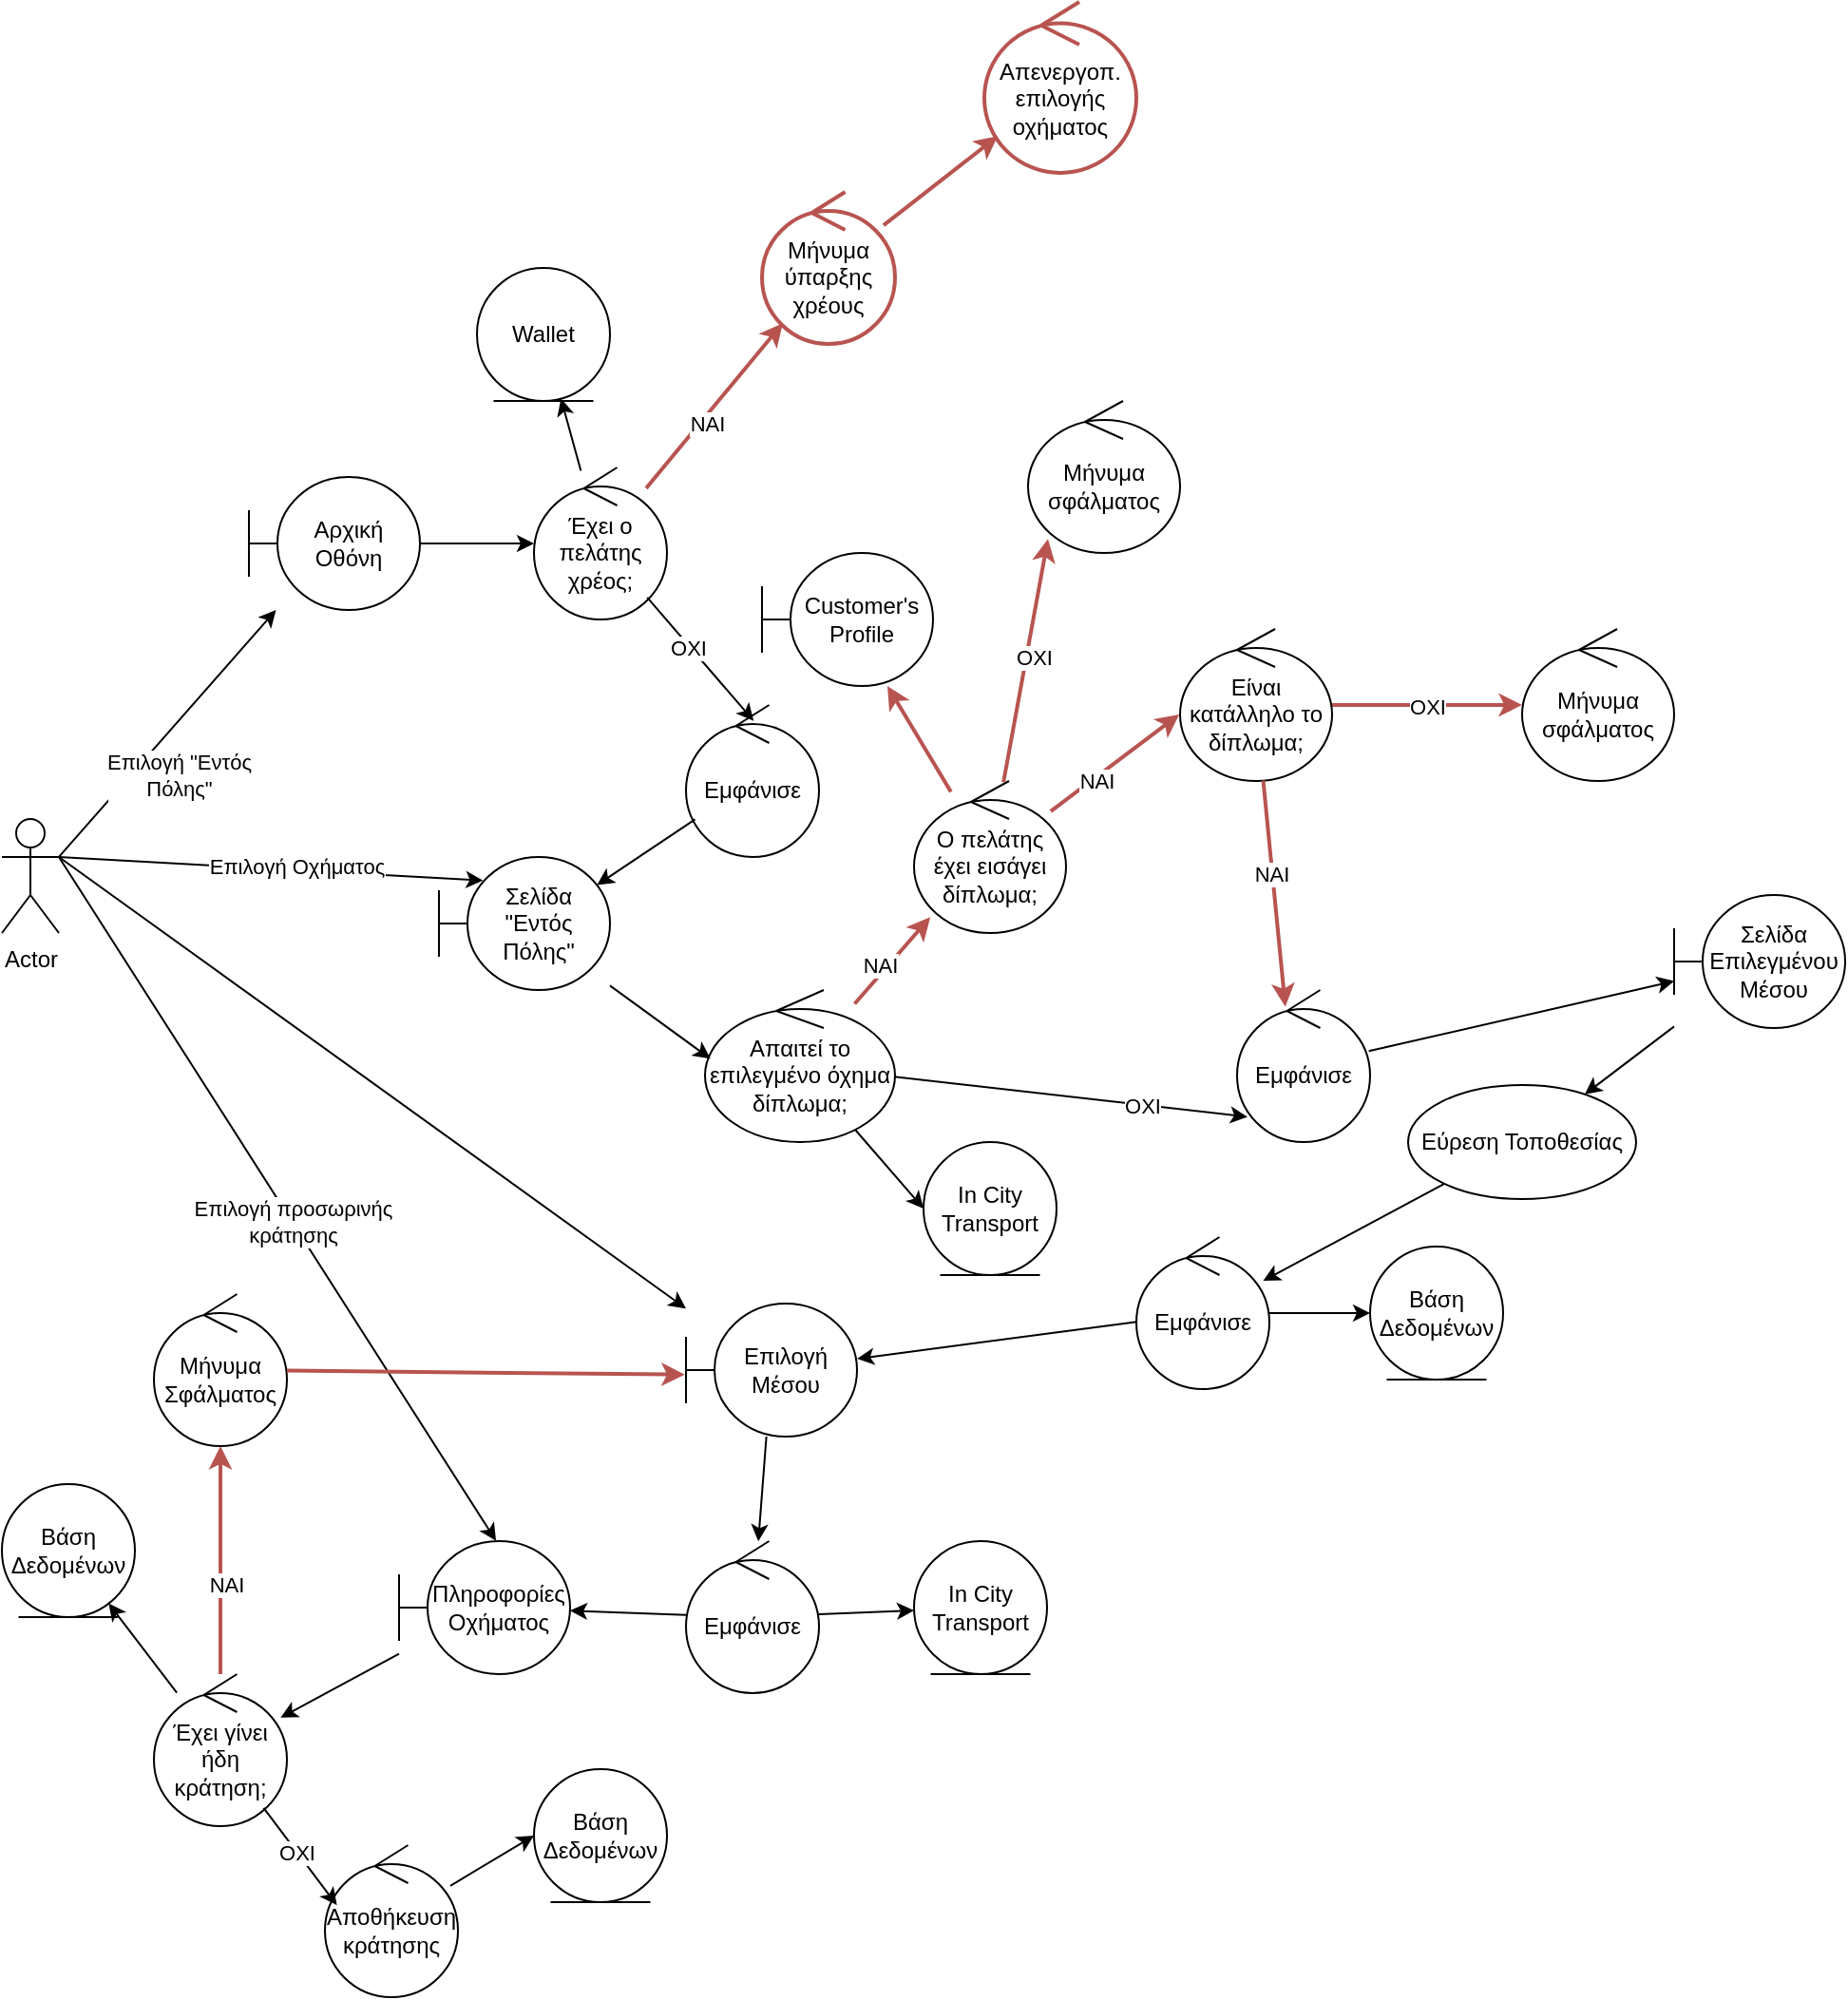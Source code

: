 <mxfile>
    <diagram name="Επιλογή Μέσου Μετακίνησης" id="LMLPMtf7ALw_Q4-HfFrC">
        <mxGraphModel dx="1243" dy="2121" grid="1" gridSize="10" guides="1" tooltips="1" connect="1" arrows="1" fold="1" page="1" pageScale="1" pageWidth="827" pageHeight="1169" math="0" shadow="0">
            <root>
                <mxCell id="0"/>
                <mxCell id="1" parent="0"/>
                <mxCell id="Tk8j7c15YgIE_sbvmRS2-9" style="rounded=0;orthogonalLoop=1;jettySize=auto;html=1;exitX=1;exitY=0.333;exitDx=0;exitDy=0;exitPerimeter=0;" parent="1" source="Tk8j7c15YgIE_sbvmRS2-1" target="Tk8j7c15YgIE_sbvmRS2-7" edge="1">
                    <mxGeometry relative="1" as="geometry"/>
                </mxCell>
                <mxCell id="Tk8j7c15YgIE_sbvmRS2-10" value="Επιλογή &quot;Εντός&lt;div&gt;Πόλης&quot;&lt;br&gt;&lt;/div&gt;" style="edgeLabel;html=1;align=center;verticalAlign=middle;resizable=0;points=[];" parent="Tk8j7c15YgIE_sbvmRS2-9" vertex="1" connectable="0">
                    <mxGeometry x="-0.4" relative="1" as="geometry">
                        <mxPoint x="28" y="-4" as="offset"/>
                    </mxGeometry>
                </mxCell>
                <mxCell id="5Ba9WoWl8ZpEdoUwCl-l-32" style="edgeStyle=none;rounded=0;orthogonalLoop=1;jettySize=auto;html=1;exitX=1;exitY=0.333;exitDx=0;exitDy=0;exitPerimeter=0;" parent="1" source="Tk8j7c15YgIE_sbvmRS2-1" target="5Ba9WoWl8ZpEdoUwCl-l-30" edge="1">
                    <mxGeometry relative="1" as="geometry"/>
                </mxCell>
                <mxCell id="Tk8j7c15YgIE_sbvmRS2-1" value="Actor" style="shape=umlActor;verticalLabelPosition=bottom;verticalAlign=top;html=1;" parent="1" vertex="1">
                    <mxGeometry x="160" y="260" width="30" height="60" as="geometry"/>
                </mxCell>
                <mxCell id="5Ba9WoWl8ZpEdoUwCl-l-9" value="" style="rounded=0;orthogonalLoop=1;jettySize=auto;html=1;" parent="1" source="Tk8j7c15YgIE_sbvmRS2-7" target="5Ba9WoWl8ZpEdoUwCl-l-8" edge="1">
                    <mxGeometry relative="1" as="geometry"/>
                </mxCell>
                <mxCell id="Tk8j7c15YgIE_sbvmRS2-7" value="Αρχική Οθόνη" style="shape=umlBoundary;whiteSpace=wrap;html=1;" parent="1" vertex="1">
                    <mxGeometry x="290" y="80" width="90" height="70" as="geometry"/>
                </mxCell>
                <mxCell id="Tk8j7c15YgIE_sbvmRS2-11" value="Απενεργοπ. επιλογής οχήματος" style="ellipse;shape=umlControl;whiteSpace=wrap;html=1;fillColor=default;strokeColor=#b85450;strokeWidth=2;" parent="1" vertex="1">
                    <mxGeometry x="677" y="-170" width="80" height="90" as="geometry"/>
                </mxCell>
                <mxCell id="5Ba9WoWl8ZpEdoUwCl-l-12" value="" style="edgeStyle=none;rounded=0;orthogonalLoop=1;jettySize=auto;html=1;fillColor=#f8cecc;strokeColor=#b85450;strokeWidth=2;" parent="1" source="5Ba9WoWl8ZpEdoUwCl-l-8" target="5Ba9WoWl8ZpEdoUwCl-l-10" edge="1">
                    <mxGeometry relative="1" as="geometry"/>
                </mxCell>
                <mxCell id="5Ba9WoWl8ZpEdoUwCl-l-46" value="ΝΑΙ" style="edgeLabel;html=1;align=center;verticalAlign=middle;resizable=0;points=[];" parent="5Ba9WoWl8ZpEdoUwCl-l-12" vertex="1" connectable="0">
                    <mxGeometry x="-0.175" y="-3" relative="1" as="geometry">
                        <mxPoint as="offset"/>
                    </mxGeometry>
                </mxCell>
                <mxCell id="3" value="" style="edgeStyle=none;html=1;" parent="1" source="5Ba9WoWl8ZpEdoUwCl-l-8" target="2" edge="1">
                    <mxGeometry relative="1" as="geometry"/>
                </mxCell>
                <mxCell id="5Ba9WoWl8ZpEdoUwCl-l-8" value="Έχει ο πελάτης χρέος;" style="ellipse;shape=umlControl;whiteSpace=wrap;html=1;" parent="1" vertex="1">
                    <mxGeometry x="440" y="75" width="70" height="80" as="geometry"/>
                </mxCell>
                <mxCell id="5Ba9WoWl8ZpEdoUwCl-l-11" value="" style="edgeStyle=none;rounded=0;orthogonalLoop=1;jettySize=auto;html=1;fillColor=#f8cecc;strokeColor=#b85450;strokeWidth=2;" parent="1" source="5Ba9WoWl8ZpEdoUwCl-l-10" target="Tk8j7c15YgIE_sbvmRS2-11" edge="1">
                    <mxGeometry relative="1" as="geometry"/>
                </mxCell>
                <mxCell id="5Ba9WoWl8ZpEdoUwCl-l-10" value="Μήνυμα ύπαρξης χρέους" style="ellipse;shape=umlControl;whiteSpace=wrap;html=1;fillColor=default;strokeColor=#b85450;strokeWidth=2;" parent="1" vertex="1">
                    <mxGeometry x="560" y="-70" width="70" height="80" as="geometry"/>
                </mxCell>
                <mxCell id="5Ba9WoWl8ZpEdoUwCl-l-13" value="Εμφάνισε" style="ellipse;shape=umlControl;whiteSpace=wrap;html=1;" parent="1" vertex="1">
                    <mxGeometry x="520" y="200" width="70" height="80" as="geometry"/>
                </mxCell>
                <mxCell id="5Ba9WoWl8ZpEdoUwCl-l-14" style="edgeStyle=none;rounded=0;orthogonalLoop=1;jettySize=auto;html=1;entryX=0.509;entryY=0.105;entryDx=0;entryDy=0;entryPerimeter=0;" parent="1" source="5Ba9WoWl8ZpEdoUwCl-l-8" target="5Ba9WoWl8ZpEdoUwCl-l-13" edge="1">
                    <mxGeometry relative="1" as="geometry"/>
                </mxCell>
                <mxCell id="5Ba9WoWl8ZpEdoUwCl-l-47" value="ΟΧΙ" style="edgeLabel;html=1;align=center;verticalAlign=middle;resizable=0;points=[];" parent="5Ba9WoWl8ZpEdoUwCl-l-14" vertex="1" connectable="0">
                    <mxGeometry x="-0.206" y="-1" relative="1" as="geometry">
                        <mxPoint as="offset"/>
                    </mxGeometry>
                </mxCell>
                <mxCell id="5Ba9WoWl8ZpEdoUwCl-l-15" value="Σελίδα &quot;Εντός Πόλης&quot;" style="shape=umlBoundary;whiteSpace=wrap;html=1;" parent="1" vertex="1">
                    <mxGeometry x="390" y="280" width="90" height="70" as="geometry"/>
                </mxCell>
                <mxCell id="5Ba9WoWl8ZpEdoUwCl-l-16" style="edgeStyle=none;rounded=0;orthogonalLoop=1;jettySize=auto;html=1;exitX=1;exitY=0.333;exitDx=0;exitDy=0;exitPerimeter=0;entryX=0.258;entryY=0.177;entryDx=0;entryDy=0;entryPerimeter=0;" parent="1" source="Tk8j7c15YgIE_sbvmRS2-1" target="5Ba9WoWl8ZpEdoUwCl-l-15" edge="1">
                    <mxGeometry relative="1" as="geometry"/>
                </mxCell>
                <mxCell id="5Ba9WoWl8ZpEdoUwCl-l-18" value="Επιλογή Οχήματος" style="edgeLabel;html=1;align=center;verticalAlign=middle;resizable=0;points=[];" parent="5Ba9WoWl8ZpEdoUwCl-l-16" vertex="1" connectable="0">
                    <mxGeometry x="0.12" y="2" relative="1" as="geometry">
                        <mxPoint as="offset"/>
                    </mxGeometry>
                </mxCell>
                <mxCell id="5Ba9WoWl8ZpEdoUwCl-l-17" style="edgeStyle=none;rounded=0;orthogonalLoop=1;jettySize=auto;html=1;entryX=0.924;entryY=0.211;entryDx=0;entryDy=0;entryPerimeter=0;" parent="1" source="5Ba9WoWl8ZpEdoUwCl-l-13" target="5Ba9WoWl8ZpEdoUwCl-l-15" edge="1">
                    <mxGeometry relative="1" as="geometry"/>
                </mxCell>
                <mxCell id="5Ba9WoWl8ZpEdoUwCl-l-29" value="" style="edgeStyle=none;rounded=0;orthogonalLoop=1;jettySize=auto;html=1;" parent="1" source="5Ba9WoWl8ZpEdoUwCl-l-20" target="5Ba9WoWl8ZpEdoUwCl-l-26" edge="1">
                    <mxGeometry relative="1" as="geometry"/>
                </mxCell>
                <mxCell id="5Ba9WoWl8ZpEdoUwCl-l-20" value="Εύρεση Τοποθεσίας" style="ellipse;whiteSpace=wrap;html=1;" parent="1" vertex="1">
                    <mxGeometry x="900" y="400" width="120" height="60" as="geometry"/>
                </mxCell>
                <mxCell id="5Ba9WoWl8ZpEdoUwCl-l-24" value="" style="edgeStyle=none;rounded=0;orthogonalLoop=1;jettySize=auto;html=1;" parent="1" source="5Ba9WoWl8ZpEdoUwCl-l-21" target="5Ba9WoWl8ZpEdoUwCl-l-23" edge="1">
                    <mxGeometry relative="1" as="geometry"/>
                </mxCell>
                <mxCell id="5Ba9WoWl8ZpEdoUwCl-l-21" value="Εμφάνισε" style="ellipse;shape=umlControl;whiteSpace=wrap;html=1;" parent="1" vertex="1">
                    <mxGeometry x="810" y="350" width="70" height="80" as="geometry"/>
                </mxCell>
                <mxCell id="5Ba9WoWl8ZpEdoUwCl-l-25" value="" style="edgeStyle=none;rounded=0;orthogonalLoop=1;jettySize=auto;html=1;" parent="1" source="5Ba9WoWl8ZpEdoUwCl-l-23" target="5Ba9WoWl8ZpEdoUwCl-l-20" edge="1">
                    <mxGeometry relative="1" as="geometry"/>
                </mxCell>
                <mxCell id="5Ba9WoWl8ZpEdoUwCl-l-23" value="Σελίδα Επιλεγμένου Μέσου" style="shape=umlBoundary;whiteSpace=wrap;html=1;" parent="1" vertex="1">
                    <mxGeometry x="1040" y="300" width="90" height="70" as="geometry"/>
                </mxCell>
                <mxCell id="5Ba9WoWl8ZpEdoUwCl-l-28" value="" style="edgeStyle=none;rounded=0;orthogonalLoop=1;jettySize=auto;html=1;" parent="1" source="5Ba9WoWl8ZpEdoUwCl-l-26" target="5Ba9WoWl8ZpEdoUwCl-l-27" edge="1">
                    <mxGeometry relative="1" as="geometry"/>
                </mxCell>
                <mxCell id="5Ba9WoWl8ZpEdoUwCl-l-31" value="" style="edgeStyle=none;rounded=0;orthogonalLoop=1;jettySize=auto;html=1;" parent="1" source="5Ba9WoWl8ZpEdoUwCl-l-26" target="5Ba9WoWl8ZpEdoUwCl-l-30" edge="1">
                    <mxGeometry relative="1" as="geometry"/>
                </mxCell>
                <mxCell id="5Ba9WoWl8ZpEdoUwCl-l-26" value="Εμφάνισε" style="ellipse;shape=umlControl;whiteSpace=wrap;html=1;" parent="1" vertex="1">
                    <mxGeometry x="757" y="480" width="70" height="80" as="geometry"/>
                </mxCell>
                <mxCell id="5Ba9WoWl8ZpEdoUwCl-l-27" value="Βάση Δεδομένων" style="ellipse;shape=umlEntity;whiteSpace=wrap;html=1;" parent="1" vertex="1">
                    <mxGeometry x="880" y="485" width="70" height="70" as="geometry"/>
                </mxCell>
                <mxCell id="5Ba9WoWl8ZpEdoUwCl-l-34" value="" style="edgeStyle=none;rounded=0;orthogonalLoop=1;jettySize=auto;html=1;" parent="1" source="5Ba9WoWl8ZpEdoUwCl-l-30" target="5Ba9WoWl8ZpEdoUwCl-l-33" edge="1">
                    <mxGeometry relative="1" as="geometry"/>
                </mxCell>
                <mxCell id="5Ba9WoWl8ZpEdoUwCl-l-30" value="Επιλογή Μέσου" style="shape=umlBoundary;whiteSpace=wrap;html=1;" parent="1" vertex="1">
                    <mxGeometry x="520" y="515" width="90" height="70" as="geometry"/>
                </mxCell>
                <mxCell id="5Ba9WoWl8ZpEdoUwCl-l-36" value="" style="edgeStyle=none;rounded=0;orthogonalLoop=1;jettySize=auto;html=1;" parent="1" source="5Ba9WoWl8ZpEdoUwCl-l-33" target="5Ba9WoWl8ZpEdoUwCl-l-35" edge="1">
                    <mxGeometry relative="1" as="geometry"/>
                </mxCell>
                <mxCell id="5Ba9WoWl8ZpEdoUwCl-l-38" value="" style="edgeStyle=none;rounded=0;orthogonalLoop=1;jettySize=auto;html=1;" parent="1" source="5Ba9WoWl8ZpEdoUwCl-l-33" target="5Ba9WoWl8ZpEdoUwCl-l-37" edge="1">
                    <mxGeometry relative="1" as="geometry"/>
                </mxCell>
                <mxCell id="5Ba9WoWl8ZpEdoUwCl-l-33" value="Εμφάνισε" style="ellipse;shape=umlControl;whiteSpace=wrap;html=1;" parent="1" vertex="1">
                    <mxGeometry x="520" y="640" width="70" height="80" as="geometry"/>
                </mxCell>
                <mxCell id="5Ba9WoWl8ZpEdoUwCl-l-35" value="In City Transport" style="ellipse;shape=umlEntity;whiteSpace=wrap;html=1;" parent="1" vertex="1">
                    <mxGeometry x="640" y="640" width="70" height="70" as="geometry"/>
                </mxCell>
                <mxCell id="5Ba9WoWl8ZpEdoUwCl-l-42" value="" style="edgeStyle=none;rounded=0;orthogonalLoop=1;jettySize=auto;html=1;" parent="1" source="5Ba9WoWl8ZpEdoUwCl-l-37" target="5Ba9WoWl8ZpEdoUwCl-l-41" edge="1">
                    <mxGeometry relative="1" as="geometry"/>
                </mxCell>
                <mxCell id="5Ba9WoWl8ZpEdoUwCl-l-37" value="Πληροφορίες Οχήματος" style="shape=umlBoundary;whiteSpace=wrap;html=1;" parent="1" vertex="1">
                    <mxGeometry x="369" y="640" width="90" height="70" as="geometry"/>
                </mxCell>
                <mxCell id="5Ba9WoWl8ZpEdoUwCl-l-39" style="edgeStyle=none;rounded=0;orthogonalLoop=1;jettySize=auto;html=1;exitX=1;exitY=0.333;exitDx=0;exitDy=0;exitPerimeter=0;entryX=0.567;entryY=-0.002;entryDx=0;entryDy=0;entryPerimeter=0;" parent="1" source="Tk8j7c15YgIE_sbvmRS2-1" target="5Ba9WoWl8ZpEdoUwCl-l-37" edge="1">
                    <mxGeometry relative="1" as="geometry"/>
                </mxCell>
                <mxCell id="5Ba9WoWl8ZpEdoUwCl-l-40" value="Επιλογή προσωρινής&lt;div&gt;κράτησης&lt;/div&gt;" style="edgeLabel;html=1;align=center;verticalAlign=middle;resizable=0;points=[];" parent="5Ba9WoWl8ZpEdoUwCl-l-39" vertex="1" connectable="0">
                    <mxGeometry x="0.065" relative="1" as="geometry">
                        <mxPoint as="offset"/>
                    </mxGeometry>
                </mxCell>
                <mxCell id="5Ba9WoWl8ZpEdoUwCl-l-49" value="" style="edgeStyle=none;rounded=0;orthogonalLoop=1;jettySize=auto;html=1;" parent="1" source="5Ba9WoWl8ZpEdoUwCl-l-41" target="5Ba9WoWl8ZpEdoUwCl-l-48" edge="1">
                    <mxGeometry relative="1" as="geometry"/>
                </mxCell>
                <mxCell id="5Ba9WoWl8ZpEdoUwCl-l-93" style="edgeStyle=none;rounded=0;orthogonalLoop=1;jettySize=auto;html=1;fillColor=#f8cecc;strokeColor=#b85450;strokeWidth=2;" parent="1" source="5Ba9WoWl8ZpEdoUwCl-l-41" target="5Ba9WoWl8ZpEdoUwCl-l-86" edge="1">
                    <mxGeometry relative="1" as="geometry"/>
                </mxCell>
                <mxCell id="5Ba9WoWl8ZpEdoUwCl-l-95" value="ΝΑΙ" style="edgeLabel;html=1;align=center;verticalAlign=middle;resizable=0;points=[];" parent="5Ba9WoWl8ZpEdoUwCl-l-93" vertex="1" connectable="0">
                    <mxGeometry x="-0.21" y="-3" relative="1" as="geometry">
                        <mxPoint as="offset"/>
                    </mxGeometry>
                </mxCell>
                <mxCell id="5Ba9WoWl8ZpEdoUwCl-l-41" value="Έχει γίνει ήδη κράτηση;" style="ellipse;shape=umlControl;whiteSpace=wrap;html=1;" parent="1" vertex="1">
                    <mxGeometry x="240" y="710" width="70" height="80" as="geometry"/>
                </mxCell>
                <mxCell id="5Ba9WoWl8ZpEdoUwCl-l-48" value="Βάση Δεδομένων" style="ellipse;shape=umlEntity;whiteSpace=wrap;html=1;" parent="1" vertex="1">
                    <mxGeometry x="160" y="610" width="70" height="70" as="geometry"/>
                </mxCell>
                <mxCell id="5Ba9WoWl8ZpEdoUwCl-l-53" style="edgeStyle=none;rounded=0;orthogonalLoop=1;jettySize=auto;html=1;entryX=0;entryY=0.5;entryDx=0;entryDy=0;" parent="1" source="5Ba9WoWl8ZpEdoUwCl-l-50" target="5Ba9WoWl8ZpEdoUwCl-l-51" edge="1">
                    <mxGeometry relative="1" as="geometry"/>
                </mxCell>
                <mxCell id="5Ba9WoWl8ZpEdoUwCl-l-50" value="Αποθήκευση κράτησης" style="ellipse;shape=umlControl;whiteSpace=wrap;html=1;" parent="1" vertex="1">
                    <mxGeometry x="330" y="800" width="70" height="80" as="geometry"/>
                </mxCell>
                <mxCell id="5Ba9WoWl8ZpEdoUwCl-l-51" value="Βάση Δεδομένων" style="ellipse;shape=umlEntity;whiteSpace=wrap;html=1;" parent="1" vertex="1">
                    <mxGeometry x="440" y="760" width="70" height="70" as="geometry"/>
                </mxCell>
                <mxCell id="5Ba9WoWl8ZpEdoUwCl-l-57" style="edgeStyle=none;rounded=0;orthogonalLoop=1;jettySize=auto;html=1;entryX=0.09;entryY=0.395;entryDx=0;entryDy=0;entryPerimeter=0;" parent="1" source="5Ba9WoWl8ZpEdoUwCl-l-41" target="5Ba9WoWl8ZpEdoUwCl-l-50" edge="1">
                    <mxGeometry relative="1" as="geometry"/>
                </mxCell>
                <mxCell id="5Ba9WoWl8ZpEdoUwCl-l-87" value="ΟΧΙ" style="edgeLabel;html=1;align=center;verticalAlign=middle;resizable=0;points=[];" parent="5Ba9WoWl8ZpEdoUwCl-l-57" vertex="1" connectable="0">
                    <mxGeometry x="-0.102" relative="1" as="geometry">
                        <mxPoint as="offset"/>
                    </mxGeometry>
                </mxCell>
                <mxCell id="5Ba9WoWl8ZpEdoUwCl-l-64" style="edgeStyle=none;rounded=0;orthogonalLoop=1;jettySize=auto;html=1;entryX=0;entryY=0.5;entryDx=0;entryDy=0;" parent="1" source="5Ba9WoWl8ZpEdoUwCl-l-59" target="5Ba9WoWl8ZpEdoUwCl-l-60" edge="1">
                    <mxGeometry relative="1" as="geometry"/>
                </mxCell>
                <mxCell id="5Ba9WoWl8ZpEdoUwCl-l-59" value="Απαιτεί το επιλεγμένο όχημα δίπλωμα;" style="ellipse;shape=umlControl;whiteSpace=wrap;html=1;" parent="1" vertex="1">
                    <mxGeometry x="530" y="350" width="100" height="80" as="geometry"/>
                </mxCell>
                <mxCell id="5Ba9WoWl8ZpEdoUwCl-l-60" value="In City Transport" style="ellipse;shape=umlEntity;whiteSpace=wrap;html=1;" parent="1" vertex="1">
                    <mxGeometry x="645" y="430" width="70" height="70" as="geometry"/>
                </mxCell>
                <mxCell id="5Ba9WoWl8ZpEdoUwCl-l-62" style="edgeStyle=none;rounded=0;orthogonalLoop=1;jettySize=auto;html=1;entryX=0.029;entryY=0.452;entryDx=0;entryDy=0;entryPerimeter=0;" parent="1" source="5Ba9WoWl8ZpEdoUwCl-l-15" target="5Ba9WoWl8ZpEdoUwCl-l-59" edge="1">
                    <mxGeometry relative="1" as="geometry"/>
                </mxCell>
                <mxCell id="5Ba9WoWl8ZpEdoUwCl-l-63" style="edgeStyle=none;rounded=0;orthogonalLoop=1;jettySize=auto;html=1;entryX=0.078;entryY=0.834;entryDx=0;entryDy=0;entryPerimeter=0;" parent="1" source="5Ba9WoWl8ZpEdoUwCl-l-59" target="5Ba9WoWl8ZpEdoUwCl-l-21" edge="1">
                    <mxGeometry relative="1" as="geometry"/>
                </mxCell>
                <mxCell id="5Ba9WoWl8ZpEdoUwCl-l-65" value="ΟΧΙ" style="edgeLabel;html=1;align=center;verticalAlign=middle;resizable=0;points=[];" parent="5Ba9WoWl8ZpEdoUwCl-l-63" vertex="1" connectable="0">
                    <mxGeometry x="0.4" relative="1" as="geometry">
                        <mxPoint as="offset"/>
                    </mxGeometry>
                </mxCell>
                <mxCell id="5Ba9WoWl8ZpEdoUwCl-l-68" value="" style="edgeStyle=none;rounded=0;orthogonalLoop=1;jettySize=auto;html=1;fillColor=#f8cecc;strokeColor=#b85450;strokeWidth=2;" parent="1" source="5Ba9WoWl8ZpEdoUwCl-l-66" target="5Ba9WoWl8ZpEdoUwCl-l-67" edge="1">
                    <mxGeometry relative="1" as="geometry"/>
                </mxCell>
                <mxCell id="5Ba9WoWl8ZpEdoUwCl-l-66" value="Ο πελάτης έχει εισάγει δίπλωμα;" style="ellipse;shape=umlControl;whiteSpace=wrap;html=1;" parent="1" vertex="1">
                    <mxGeometry x="640" y="240" width="80" height="80" as="geometry"/>
                </mxCell>
                <mxCell id="5Ba9WoWl8ZpEdoUwCl-l-67" value="Customer's Profile" style="shape=umlBoundary;whiteSpace=wrap;html=1;" parent="1" vertex="1">
                    <mxGeometry x="560" y="120" width="90" height="70" as="geometry"/>
                </mxCell>
                <mxCell id="5Ba9WoWl8ZpEdoUwCl-l-70" style="edgeStyle=none;rounded=0;orthogonalLoop=1;jettySize=auto;html=1;entryX=0.107;entryY=0.896;entryDx=0;entryDy=0;entryPerimeter=0;fillColor=#f8cecc;strokeColor=#b85450;strokeWidth=2;" parent="1" source="5Ba9WoWl8ZpEdoUwCl-l-59" target="5Ba9WoWl8ZpEdoUwCl-l-66" edge="1">
                    <mxGeometry relative="1" as="geometry"/>
                </mxCell>
                <mxCell id="5Ba9WoWl8ZpEdoUwCl-l-71" value="ΝΑΙ" style="edgeLabel;html=1;align=center;verticalAlign=middle;resizable=0;points=[];" parent="5Ba9WoWl8ZpEdoUwCl-l-70" vertex="1" connectable="0">
                    <mxGeometry x="-0.17" y="3" relative="1" as="geometry">
                        <mxPoint x="-1" as="offset"/>
                    </mxGeometry>
                </mxCell>
                <mxCell id="5Ba9WoWl8ZpEdoUwCl-l-80" style="edgeStyle=none;rounded=0;orthogonalLoop=1;jettySize=auto;html=1;fillColor=#f8cecc;strokeColor=#b85450;strokeWidth=2;" parent="1" source="5Ba9WoWl8ZpEdoUwCl-l-72" target="5Ba9WoWl8ZpEdoUwCl-l-79" edge="1">
                    <mxGeometry relative="1" as="geometry"/>
                </mxCell>
                <mxCell id="5Ba9WoWl8ZpEdoUwCl-l-81" value="ΟΧΙ" style="edgeLabel;html=1;align=center;verticalAlign=middle;resizable=0;points=[];" parent="5Ba9WoWl8ZpEdoUwCl-l-80" vertex="1" connectable="0">
                    <mxGeometry x="-0.011" y="-2" relative="1" as="geometry">
                        <mxPoint y="-1" as="offset"/>
                    </mxGeometry>
                </mxCell>
                <mxCell id="5Ba9WoWl8ZpEdoUwCl-l-72" value="Είναι κατάλληλο το δίπλωμα;" style="ellipse;shape=umlControl;whiteSpace=wrap;html=1;" parent="1" vertex="1">
                    <mxGeometry x="780" y="160" width="80" height="80" as="geometry"/>
                </mxCell>
                <mxCell id="5Ba9WoWl8ZpEdoUwCl-l-74" style="edgeStyle=none;rounded=0;orthogonalLoop=1;jettySize=auto;html=1;entryX=-0.005;entryY=0.562;entryDx=0;entryDy=0;entryPerimeter=0;fillColor=#f8cecc;strokeColor=#b85450;strokeWidth=2;" parent="1" source="5Ba9WoWl8ZpEdoUwCl-l-66" target="5Ba9WoWl8ZpEdoUwCl-l-72" edge="1">
                    <mxGeometry relative="1" as="geometry"/>
                </mxCell>
                <mxCell id="5Ba9WoWl8ZpEdoUwCl-l-77" value="ΝΑΙ" style="edgeLabel;html=1;align=center;verticalAlign=middle;resizable=0;points=[];" parent="5Ba9WoWl8ZpEdoUwCl-l-74" vertex="1" connectable="0">
                    <mxGeometry x="-0.327" y="-1" relative="1" as="geometry">
                        <mxPoint as="offset"/>
                    </mxGeometry>
                </mxCell>
                <mxCell id="5Ba9WoWl8ZpEdoUwCl-l-76" style="edgeStyle=none;rounded=0;orthogonalLoop=1;jettySize=auto;html=1;entryX=0.363;entryY=0.11;entryDx=0;entryDy=0;entryPerimeter=0;fillColor=#f8cecc;strokeColor=#b85450;strokeWidth=2;" parent="1" source="5Ba9WoWl8ZpEdoUwCl-l-72" target="5Ba9WoWl8ZpEdoUwCl-l-21" edge="1">
                    <mxGeometry relative="1" as="geometry"/>
                </mxCell>
                <mxCell id="5Ba9WoWl8ZpEdoUwCl-l-78" value="ΝΑΙ" style="edgeLabel;html=1;align=center;verticalAlign=middle;resizable=0;points=[];" parent="5Ba9WoWl8ZpEdoUwCl-l-76" vertex="1" connectable="0">
                    <mxGeometry x="-0.169" y="-1" relative="1" as="geometry">
                        <mxPoint as="offset"/>
                    </mxGeometry>
                </mxCell>
                <mxCell id="5Ba9WoWl8ZpEdoUwCl-l-79" value="Μήνυμα σφάλματος" style="ellipse;shape=umlControl;whiteSpace=wrap;html=1;" parent="1" vertex="1">
                    <mxGeometry x="960" y="160" width="80" height="80" as="geometry"/>
                </mxCell>
                <mxCell id="5Ba9WoWl8ZpEdoUwCl-l-82" value="Μήνυμα σφάλματος" style="ellipse;shape=umlControl;whiteSpace=wrap;html=1;" parent="1" vertex="1">
                    <mxGeometry x="700" y="40" width="80" height="80" as="geometry"/>
                </mxCell>
                <mxCell id="5Ba9WoWl8ZpEdoUwCl-l-84" style="edgeStyle=none;rounded=0;orthogonalLoop=1;jettySize=auto;html=1;entryX=0.131;entryY=0.908;entryDx=0;entryDy=0;entryPerimeter=0;fillColor=#f8cecc;strokeColor=#b85450;strokeWidth=2;" parent="1" source="5Ba9WoWl8ZpEdoUwCl-l-66" target="5Ba9WoWl8ZpEdoUwCl-l-82" edge="1">
                    <mxGeometry relative="1" as="geometry"/>
                </mxCell>
                <mxCell id="5Ba9WoWl8ZpEdoUwCl-l-85" value="ΟΧΙ" style="edgeLabel;html=1;align=center;verticalAlign=middle;resizable=0;points=[];" parent="5Ba9WoWl8ZpEdoUwCl-l-84" vertex="1" connectable="0">
                    <mxGeometry x="0.043" y="-3" relative="1" as="geometry">
                        <mxPoint as="offset"/>
                    </mxGeometry>
                </mxCell>
                <mxCell id="5Ba9WoWl8ZpEdoUwCl-l-86" value="Μήνυμα Σφάλματος" style="ellipse;shape=umlControl;whiteSpace=wrap;html=1;" parent="1" vertex="1">
                    <mxGeometry x="240" y="510" width="70" height="80" as="geometry"/>
                </mxCell>
                <mxCell id="5Ba9WoWl8ZpEdoUwCl-l-94" style="edgeStyle=none;rounded=0;orthogonalLoop=1;jettySize=auto;html=1;entryX=-0.007;entryY=0.534;entryDx=0;entryDy=0;entryPerimeter=0;fillColor=#f8cecc;strokeColor=#b85450;strokeWidth=2;" parent="1" source="5Ba9WoWl8ZpEdoUwCl-l-86" target="5Ba9WoWl8ZpEdoUwCl-l-30" edge="1">
                    <mxGeometry relative="1" as="geometry"/>
                </mxCell>
                <mxCell id="2" value="Wallet" style="ellipse;shape=umlEntity;whiteSpace=wrap;html=1;" parent="1" vertex="1">
                    <mxGeometry x="410" y="-30" width="70" height="70" as="geometry"/>
                </mxCell>
            </root>
        </mxGraphModel>
    </diagram>
</mxfile>